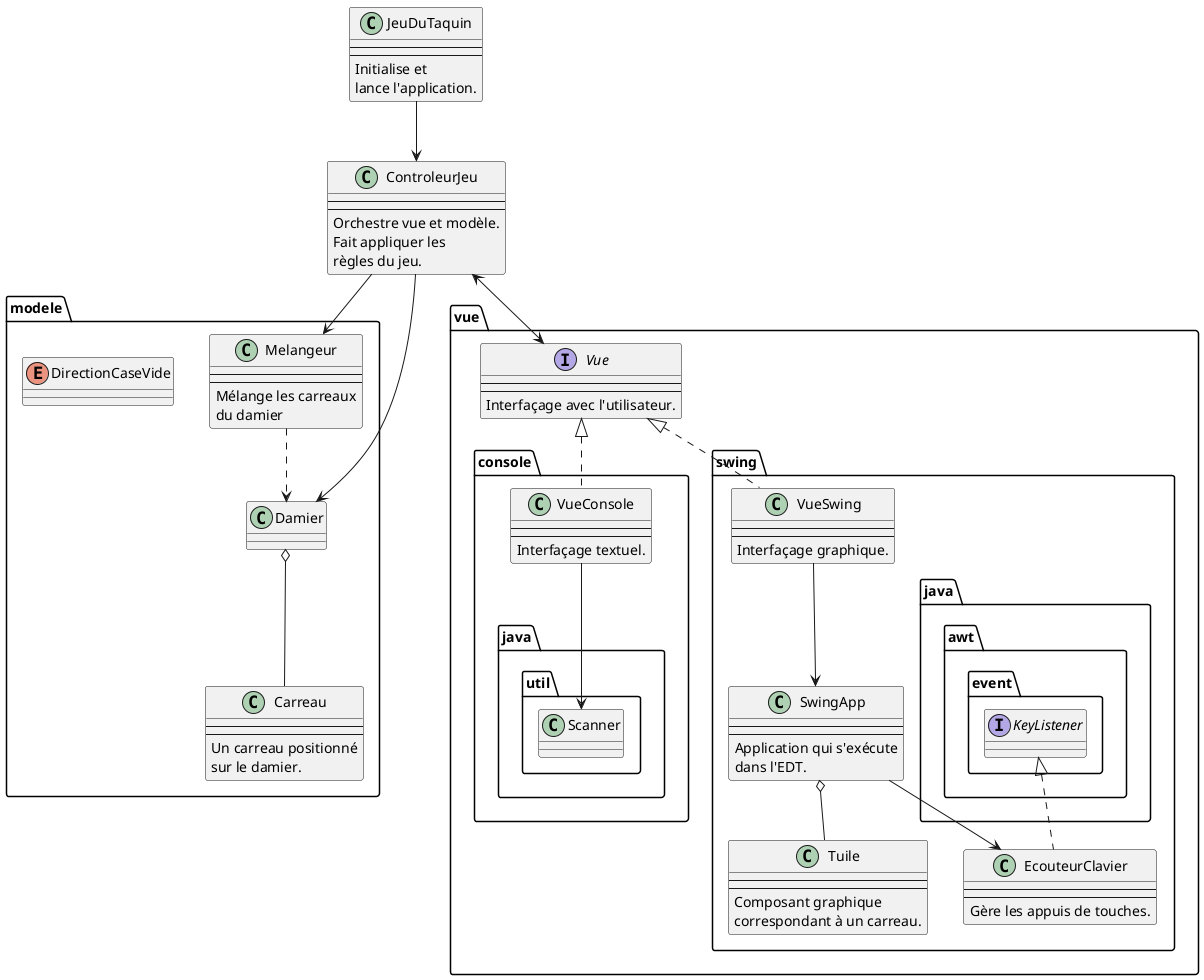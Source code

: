 @startuml diagclass

class JeuDuTaquin {
    --
    --
    Initialise et
    lance l'application.
}
class ControleurJeu {
    --
    --
    Orchestre vue et modèle.
    Fait appliquer les
    règles du jeu.
}
JeuDuTaquin --> ControleurJeu
ControleurJeu --> modele.Melangeur
ControleurJeu --> modele.Damier
ControleurJeu <--> vue.Vue

package modele <<Folder>> {

    class Damier
    class Carreau {
        --
        --
        Un carreau positionné
        sur le damier.
    }
    Damier o-- Carreau
    class Melangeur {
        --
        --
        Mélange les carreaux
        du damier
    }
    Melangeur ..> Damier
    enum DirectionCaseVide
}

package vue <<Folder>> {
    interface Vue {
        --
        --
        Interfaçage avec l'utilisateur.
    }

    package console <<Folder>> {
        class VueConsole implements vue.Vue {
            --
            --
            Interfaçage textuel.
        }
        VueConsole --> java.util.Scanner
    }


    package swing <<Folder>> {
        class VueSwing implements vue.Vue {
            --
            --
            Interfaçage graphique.
        }
        class SwingApp {
            --
            --
            Application qui s'exécute
            dans l'EDT.
        }
        class Tuile {
            --
            --
            Composant graphique
            correspondant à un carreau.
        }
        class EcouteurClavier implements java.awt.event.KeyListener  {
            --
            --
            Gère les appuis de touches.
        }
        VueSwing --> SwingApp
        SwingApp o-- Tuile
        SwingApp --> EcouteurClavier
    }
}

@enduml